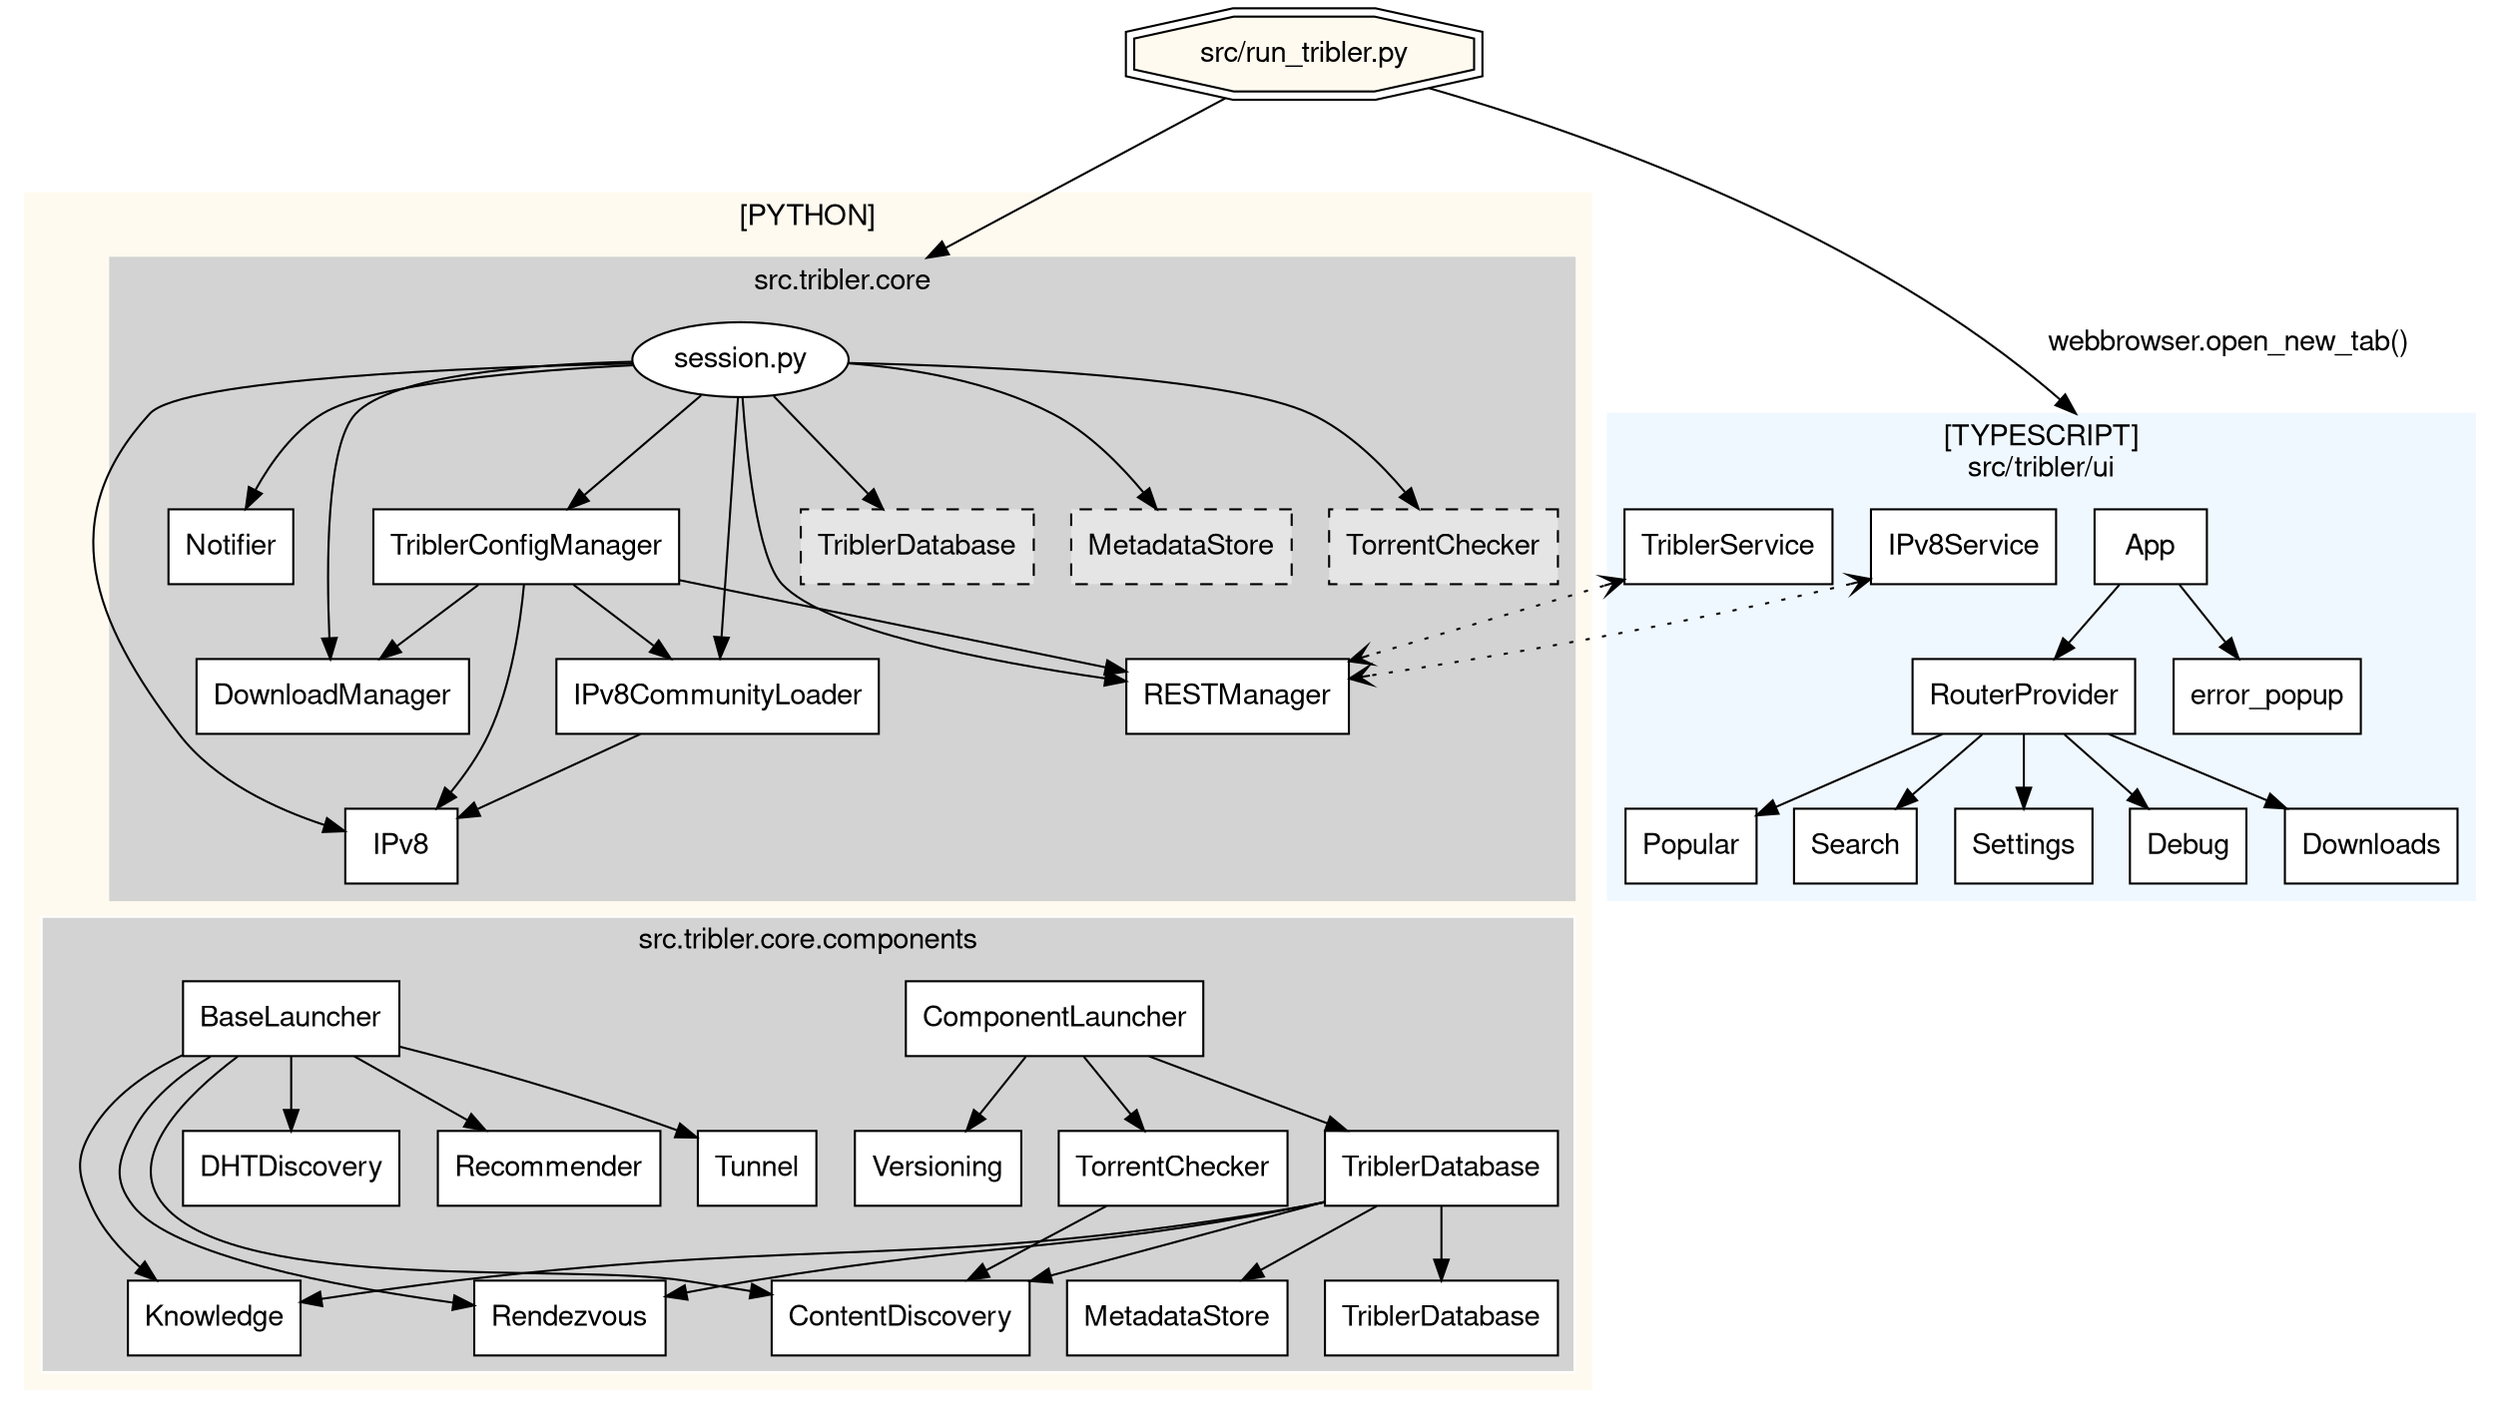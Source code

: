 digraph G {
  fontname="Helvetica,Arial,sans-serif";
  node [fontname="Helvetica,Arial,sans-serif"];
  edge [fontname="Helvetica,Arial,sans-serif"];
  compound=true;
  forcelabels=true;

  subgraph cluster_0 {
    label = "[PYTHON]";
    style=filled;
    color=floralwhite;

    subgraph cluster_0_0 {
      label = "src.tribler.core";
      style=filled;
      color=lightgrey;
      node [style=filled, fillcolor=white, color=black];

      session [label="session.py"];

      db [label="TriblerDatabase", shape=rectangle, style="filled,dashed", fillcolor=gray90];
      session -> db;

      mds [label="MetadataStore", shape=rectangle, style="filled,dashed", fillcolor=gray90];
      session -> mds;

      torrentchecker [label="TorrentChecker", shape=rectangle, style="filled,dashed", fillcolor=gray90];
      session -> torrentchecker;

      configmgr [label="TriblerConfigManager", shape=rectangle];
      session -> configmgr;

      notifier [label="Notifier", shape=rectangle];
      session -> notifier;

      dlmgr [label="DownloadManager", shape=rectangle];
      configmgr -> dlmgr;
      session -> dlmgr;

      restmgr [label="RESTManager", shape=rectangle];
      configmgr -> restmgr;
      session -> restmgr;

      loader [label="IPv8CommunityLoader", shape=rectangle];
      configmgr -> loader;
      session -> loader;

      ipv8 [label="IPv8", shape=rectangle];
      loader -> ipv8;
      configmgr -> ipv8;
      session -> ipv8;
    }

    subgraph cluster_0_1 {
      label = "src.tribler.core.components";
      style=filled;
      fillcolor=lightgrey;
      color=white;
      node [style=filled, fillcolor=white, color=black];

      baselauncher [label="BaseLauncher", shape=rectangle];
      componentlauncher [label="ComponentLauncher", shape=rectangle];
      {rank=same baselauncher; componentlauncher}

      versioning [label="Versioning", shape=rectangle];
      componentlauncher -> versioning;

      dbcomp [label="TriblerDatabase", shape=rectangle];
      componentlauncher -> dbcomp;

      triblerdb [label="TriblerDatabase", shape=rectangle];
      dbcomp -> triblerdb;

      dhtdisc [label="DHTDiscovery", shape=rectangle];
      baselauncher -> dhtdisc;

      recomm [label="Recommender", shape=rectangle];
      baselauncher -> recomm;

      tunnel [label="Tunnel", shape=rectangle];
      baselauncher -> tunnel;

      mddb [label="MetadataStore", shape=rectangle];
      dbcomp -> mddb;

      tchecker [label="TorrentChecker", shape=rectangle];
      componentlauncher -> tchecker;

      contentdiscovery [label="ContentDiscovery", shape=rectangle];
      baselauncher -> contentdiscovery;
      dbcomp -> contentdiscovery;
      tchecker -> contentdiscovery;

      knowledge [label="Knowledge", shape=rectangle];
      baselauncher -> knowledge;
      dbcomp -> knowledge;

      rendezvous [label="Rendezvous", shape=rectangle];
      baselauncher -> rendezvous;
      dbcomp -> rendezvous;
    }
  }

  subgraph cluster_1 {
    label = "[TYPESCRIPT]\nsrc/tribler/ui";
    style=filled;
    color=aliceblue;
    node [style=filled,fillcolor=white, color=black];

    htmlindex [label="App", shape=rectangle];

    ipv8service [label="IPv8Service", shape=rectangle];
    triblerservice [label="TriblerService", shape=rectangle];

    error_popup [label="error_popup", shape=rectangle];
    htmlindex -> error_popup;

    router [label="RouterProvider", shape=rectangle];
    htmlindex -> router;

    pagedebug [label="Debug", shape=rectangle];
    router -> pagedebug;

    pagedownloads [label="Downloads", shape=rectangle];
    router -> pagedownloads;

    pagepopular [label="Popular", shape=rectangle];
    router -> pagepopular;

    pagesearch [label="Search", shape=rectangle];
    router -> pagesearch;

    pagesettings [label="Settings", shape=rectangle];
    router -> pagesettings;
  }

  start -> session [lhead=cluster_0_0, minlen="2"];
  start -> htmlindex [lhead=cluster_1, minlen="2", headlabel="                       webbrowser.open_new_tab()", labeldistance=8];

  ipv8 -> baselauncher [style="invis"];
  loader -> componentlauncher [style="invis"];

  ipv8service -> restmgr [dir="both", style="dotted", arrowhead="vee", arrowtail="vee"];
  triblerservice -> restmgr [dir="both", style="dotted", arrowhead="vee", arrowtail="vee"];

  start [label="src/run_tribler.py", shape=doubleoctagon, style=filled, fillcolor=floralwhite];
}
